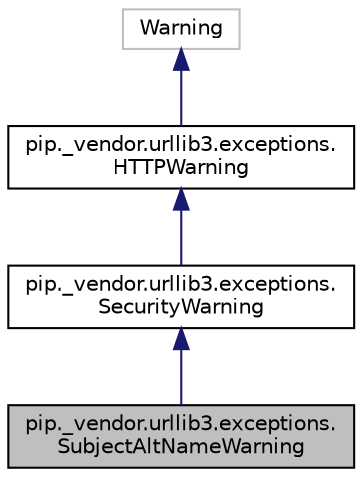 digraph "pip._vendor.urllib3.exceptions.SubjectAltNameWarning"
{
 // LATEX_PDF_SIZE
  edge [fontname="Helvetica",fontsize="10",labelfontname="Helvetica",labelfontsize="10"];
  node [fontname="Helvetica",fontsize="10",shape=record];
  Node1 [label="pip._vendor.urllib3.exceptions.\lSubjectAltNameWarning",height=0.2,width=0.4,color="black", fillcolor="grey75", style="filled", fontcolor="black",tooltip=" "];
  Node2 -> Node1 [dir="back",color="midnightblue",fontsize="10",style="solid",fontname="Helvetica"];
  Node2 [label="pip._vendor.urllib3.exceptions.\lSecurityWarning",height=0.2,width=0.4,color="black", fillcolor="white", style="filled",URL="$db/d4a/classpip_1_1__vendor_1_1urllib3_1_1exceptions_1_1_security_warning.html",tooltip=" "];
  Node3 -> Node2 [dir="back",color="midnightblue",fontsize="10",style="solid",fontname="Helvetica"];
  Node3 [label="pip._vendor.urllib3.exceptions.\lHTTPWarning",height=0.2,width=0.4,color="black", fillcolor="white", style="filled",URL="$da/db4/classpip_1_1__vendor_1_1urllib3_1_1exceptions_1_1_h_t_t_p_warning.html",tooltip=" "];
  Node4 -> Node3 [dir="back",color="midnightblue",fontsize="10",style="solid",fontname="Helvetica"];
  Node4 [label="Warning",height=0.2,width=0.4,color="grey75", fillcolor="white", style="filled",tooltip=" "];
}
